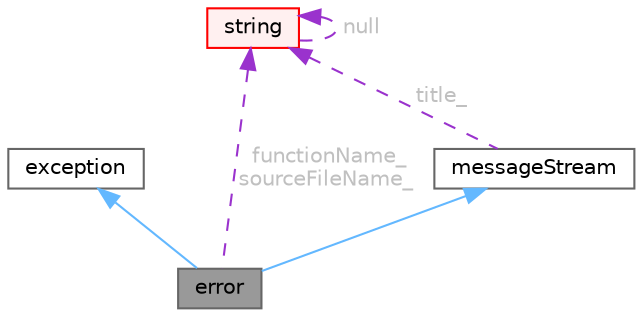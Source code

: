 digraph "error"
{
 // LATEX_PDF_SIZE
  bgcolor="transparent";
  edge [fontname=Helvetica,fontsize=10,labelfontname=Helvetica,labelfontsize=10];
  node [fontname=Helvetica,fontsize=10,shape=box,height=0.2,width=0.4];
  Node1 [id="Node000001",label="error",height=0.2,width=0.4,color="gray40", fillcolor="grey60", style="filled", fontcolor="black",tooltip="Class to handle errors and exceptions in a simple, consistent stream-based manner."];
  Node2 -> Node1 [id="edge1_Node000001_Node000002",dir="back",color="steelblue1",style="solid",tooltip=" "];
  Node2 [id="Node000002",label="exception",height=0.2,width=0.4,color="gray40", fillcolor="white", style="filled",tooltip=" "];
  Node3 -> Node1 [id="edge2_Node000001_Node000003",dir="back",color="steelblue1",style="solid",tooltip=" "];
  Node3 [id="Node000003",label="messageStream",height=0.2,width=0.4,color="gray40", fillcolor="white", style="filled",URL="$classFoam_1_1messageStream.html",tooltip="Handle output messages in a simple, consistent stream-based manner."];
  Node4 -> Node3 [id="edge3_Node000003_Node000004",dir="back",color="darkorchid3",style="dashed",tooltip=" ",label=" title_",fontcolor="grey" ];
  Node4 [id="Node000004",label="string",height=0.2,width=0.4,color="red", fillcolor="#FFF0F0", style="filled",URL="$classFoam_1_1string.html",tooltip="A class for handling character strings derived from std::string."];
  Node4 -> Node4 [id="edge4_Node000004_Node000004",dir="back",color="darkorchid3",style="dashed",tooltip=" ",label=" null",fontcolor="grey" ];
  Node4 -> Node1 [id="edge5_Node000001_Node000004",dir="back",color="darkorchid3",style="dashed",tooltip=" ",label=" functionName_\nsourceFileName_",fontcolor="grey" ];
}

